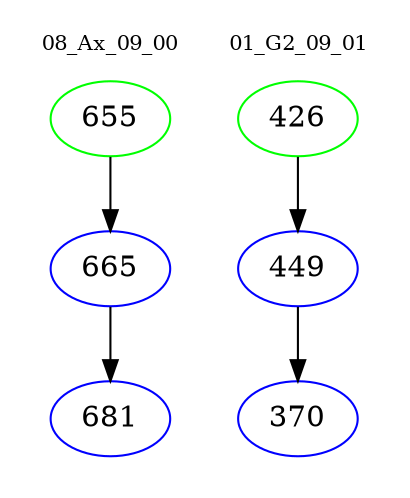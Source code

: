 digraph{
subgraph cluster_0 {
color = white
label = "08_Ax_09_00";
fontsize=10;
T0_655 [label="655", color="green"]
T0_655 -> T0_665 [color="black"]
T0_665 [label="665", color="blue"]
T0_665 -> T0_681 [color="black"]
T0_681 [label="681", color="blue"]
}
subgraph cluster_1 {
color = white
label = "01_G2_09_01";
fontsize=10;
T1_426 [label="426", color="green"]
T1_426 -> T1_449 [color="black"]
T1_449 [label="449", color="blue"]
T1_449 -> T1_370 [color="black"]
T1_370 [label="370", color="blue"]
}
}
